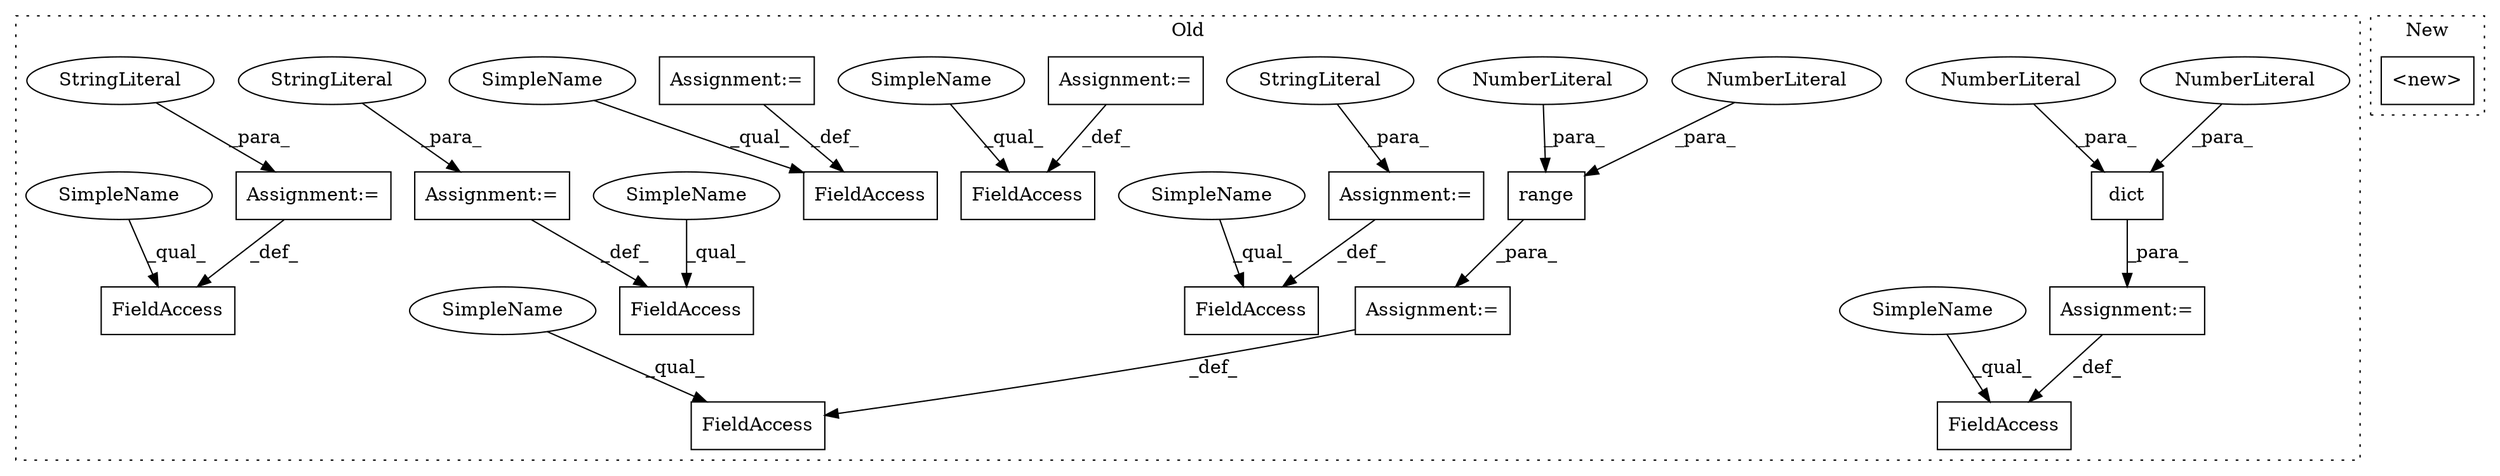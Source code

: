 digraph G {
subgraph cluster0 {
1 [label="range" a="32" s="21940,21950" l="6,1" shape="box"];
3 [label="Assignment:=" a="7" s="21939" l="1" shape="box"];
4 [label="NumberLiteral" a="34" s="21948" l="2" shape="ellipse"];
5 [label="NumberLiteral" a="34" s="21946" l="1" shape="ellipse"];
6 [label="FieldAccess" a="22" s="21922" l="17" shape="box"];
7 [label="FieldAccess" a="22" s="22002" l="9" shape="box"];
8 [label="FieldAccess" a="22" s="22103" l="13" shape="box"];
9 [label="FieldAccess" a="22" s="21957" l="9" shape="box"];
10 [label="FieldAccess" a="22" s="22068" l="13" shape="box"];
11 [label="FieldAccess" a="22" s="22048" l="9" shape="box"];
12 [label="dict" a="32" s="22117,22125" l="5,1" shape="box"];
13 [label="NumberLiteral" a="34" s="22124" l="1" shape="ellipse"];
14 [label="NumberLiteral" a="34" s="22122" l="1" shape="ellipse"];
15 [label="Assignment:=" a="7" s="22057" l="1" shape="box"];
16 [label="Assignment:=" a="7" s="22081" l="1" shape="box"];
17 [label="Assignment:=" a="7" s="22116" l="1" shape="box"];
18 [label="Assignment:=" a="7" s="21966" l="1" shape="box"];
19 [label="StringLiteral" a="45" s="22082" l="15" shape="ellipse"];
20 [label="Assignment:=" a="7" s="22011" l="1" shape="box"];
21 [label="StringLiteral" a="45" s="22012" l="10" shape="ellipse"];
22 [label="FieldAccess" a="22" s="22028" l="9" shape="box"];
23 [label="Assignment:=" a="7" s="22037" l="1" shape="box"];
24 [label="StringLiteral" a="45" s="21967" l="29" shape="ellipse"];
25 [label="SimpleName" a="42" s="22028" l="4" shape="ellipse"];
26 [label="SimpleName" a="42" s="22103" l="4" shape="ellipse"];
27 [label="SimpleName" a="42" s="22002" l="4" shape="ellipse"];
28 [label="SimpleName" a="42" s="22068" l="4" shape="ellipse"];
29 [label="SimpleName" a="42" s="22048" l="4" shape="ellipse"];
30 [label="SimpleName" a="42" s="21922" l="4" shape="ellipse"];
31 [label="SimpleName" a="42" s="21957" l="4" shape="ellipse"];
label = "Old";
style="dotted";
}
subgraph cluster1 {
2 [label="<new>" a="46" s="21204" l="8" shape="box"];
label = "New";
style="dotted";
}
1 -> 3 [label="_para_"];
3 -> 6 [label="_def_"];
4 -> 1 [label="_para_"];
5 -> 1 [label="_para_"];
12 -> 17 [label="_para_"];
13 -> 12 [label="_para_"];
14 -> 12 [label="_para_"];
15 -> 11 [label="_def_"];
16 -> 10 [label="_def_"];
17 -> 8 [label="_def_"];
18 -> 9 [label="_def_"];
19 -> 16 [label="_para_"];
20 -> 7 [label="_def_"];
21 -> 20 [label="_para_"];
23 -> 22 [label="_def_"];
24 -> 18 [label="_para_"];
25 -> 22 [label="_qual_"];
26 -> 8 [label="_qual_"];
27 -> 7 [label="_qual_"];
28 -> 10 [label="_qual_"];
29 -> 11 [label="_qual_"];
30 -> 6 [label="_qual_"];
31 -> 9 [label="_qual_"];
}